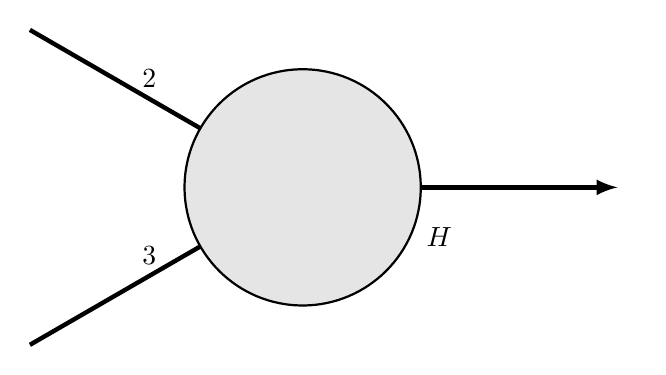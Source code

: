 \begin{tikzpicture}[scale=0.5]

\draw[thick,fill=black!10] (0,0) circle (3);
\draw[ultra thick]  (150:3) -- (150:8)node[pos=0.3,above]{$2$};;
\draw[ultra thick]  (210:3) -- (210:8) node[pos=0.3,above]{$3$};
\draw[->,>=latex,ultra thick] (0:3) --  (8,0) node[right] {};
\node[below right] at (-15:3) {$H$};

\end{tikzpicture}  